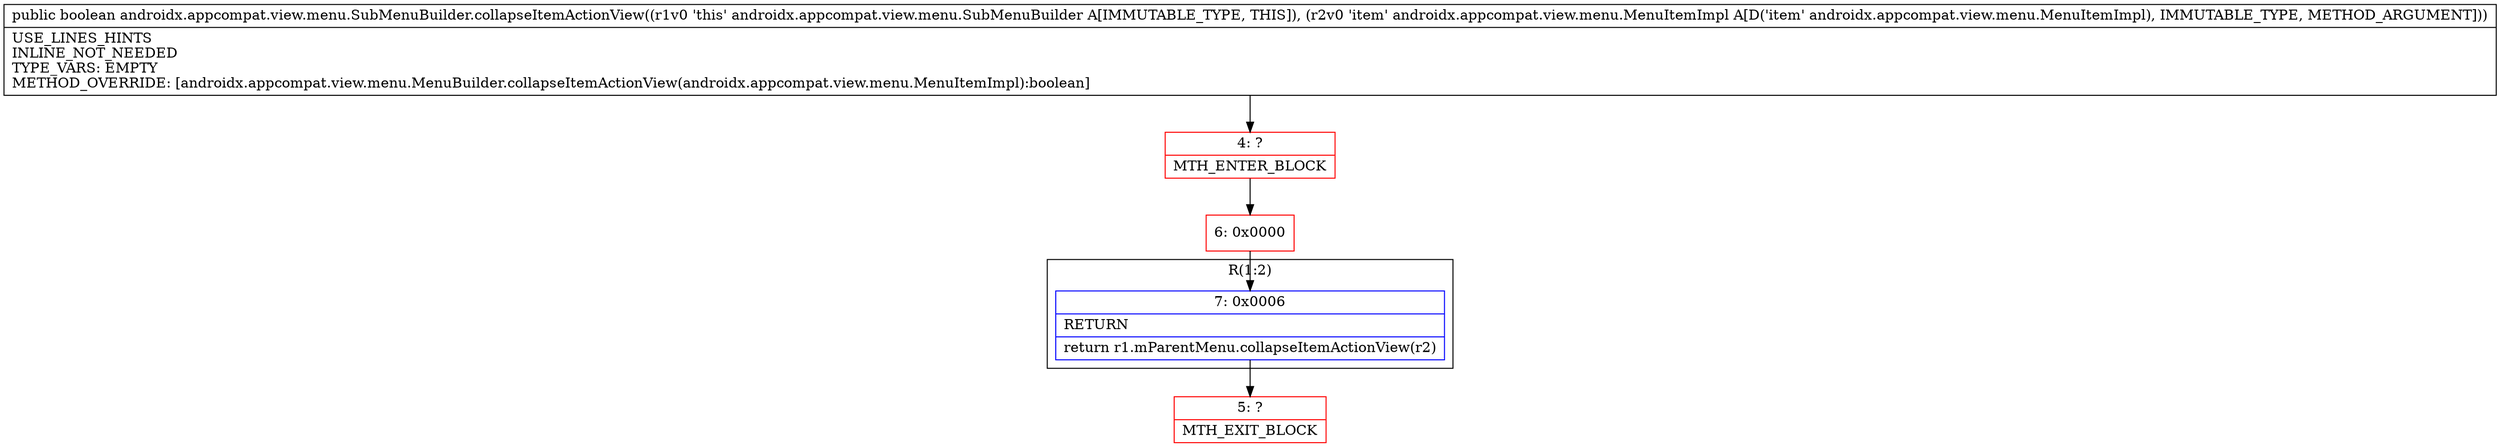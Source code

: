 digraph "CFG forandroidx.appcompat.view.menu.SubMenuBuilder.collapseItemActionView(Landroidx\/appcompat\/view\/menu\/MenuItemImpl;)Z" {
subgraph cluster_Region_1362309725 {
label = "R(1:2)";
node [shape=record,color=blue];
Node_7 [shape=record,label="{7\:\ 0x0006|RETURN\l|return r1.mParentMenu.collapseItemActionView(r2)\l}"];
}
Node_4 [shape=record,color=red,label="{4\:\ ?|MTH_ENTER_BLOCK\l}"];
Node_6 [shape=record,color=red,label="{6\:\ 0x0000}"];
Node_5 [shape=record,color=red,label="{5\:\ ?|MTH_EXIT_BLOCK\l}"];
MethodNode[shape=record,label="{public boolean androidx.appcompat.view.menu.SubMenuBuilder.collapseItemActionView((r1v0 'this' androidx.appcompat.view.menu.SubMenuBuilder A[IMMUTABLE_TYPE, THIS]), (r2v0 'item' androidx.appcompat.view.menu.MenuItemImpl A[D('item' androidx.appcompat.view.menu.MenuItemImpl), IMMUTABLE_TYPE, METHOD_ARGUMENT]))  | USE_LINES_HINTS\lINLINE_NOT_NEEDED\lTYPE_VARS: EMPTY\lMETHOD_OVERRIDE: [androidx.appcompat.view.menu.MenuBuilder.collapseItemActionView(androidx.appcompat.view.menu.MenuItemImpl):boolean]\l}"];
MethodNode -> Node_4;Node_7 -> Node_5;
Node_4 -> Node_6;
Node_6 -> Node_7;
}

